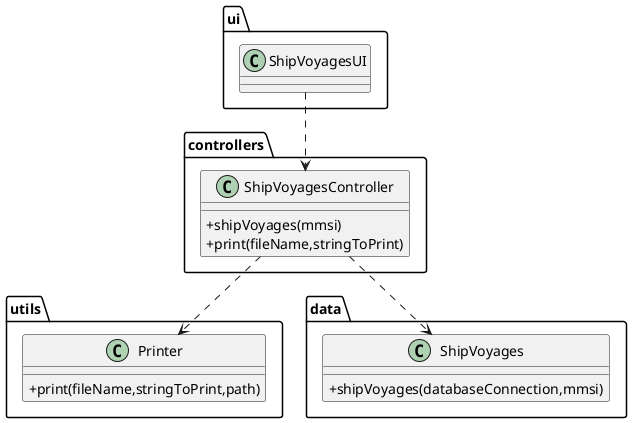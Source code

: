 @startuml
'https://plantuml.com/class-diagram

skinparam classAttributeIconSize 0

package "ui" {
class ShipVoyagesUI{
}
}

package "controllers" {
class ShipVoyagesController{
+shipVoyages(mmsi)
+print(fileName,stringToPrint)
}
}
package utils{
class Printer{
+print(fileName,stringToPrint,path)
}
}

package data{
class ShipVoyages{
+shipVoyages(databaseConnection,mmsi)
}
}



ShipVoyagesUI ..> ShipVoyagesController
ShipVoyagesController ..> Printer
ShipVoyagesController ..> ShipVoyages
@enduml